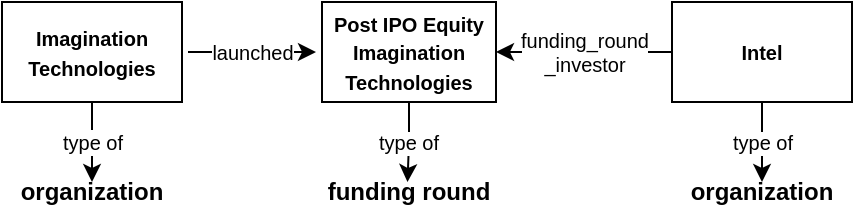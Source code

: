 <mxfile version="20.6.0" type="github">
  <diagram id="GhoEhMiK8DE2ekpjffyF" name="Page-1">
    <mxGraphModel dx="1038" dy="571" grid="1" gridSize="10" guides="1" tooltips="1" connect="1" arrows="1" fold="1" page="1" pageScale="1" pageWidth="850" pageHeight="1100" math="0" shadow="0">
      <root>
        <mxCell id="0" />
        <mxCell id="1" parent="0" />
        <mxCell id="0KBkOI2BfBEQl3GXZSKS-5" value="&lt;font style=&quot;font-size: 10px;&quot;&gt;type of&lt;/font&gt;" style="edgeStyle=orthogonalEdgeStyle;rounded=0;orthogonalLoop=1;jettySize=auto;html=1;exitX=0.5;exitY=1;exitDx=0;exitDy=0;" parent="1" source="0KBkOI2BfBEQl3GXZSKS-1" target="0KBkOI2BfBEQl3GXZSKS-3" edge="1">
          <mxGeometry relative="1" as="geometry" />
        </mxCell>
        <mxCell id="0KBkOI2BfBEQl3GXZSKS-7" value="launched" style="edgeStyle=orthogonalEdgeStyle;rounded=0;orthogonalLoop=1;jettySize=auto;html=1;exitX=1;exitY=0.5;exitDx=0;exitDy=0;entryX=0;entryY=0.5;entryDx=0;entryDy=0;fontSize=10;" parent="1" edge="1">
          <mxGeometry relative="1" as="geometry">
            <mxPoint x="116" y="215" as="sourcePoint" />
            <mxPoint x="180" y="215" as="targetPoint" />
          </mxGeometry>
        </mxCell>
        <mxCell id="0KBkOI2BfBEQl3GXZSKS-1" value="&lt;font style=&quot;font-size: 10px;&quot;&gt;&lt;b&gt;Imagination Technologies&lt;/b&gt;&lt;/font&gt;" style="rounded=0;whiteSpace=wrap;html=1;" parent="1" vertex="1">
          <mxGeometry x="23" y="190" width="90" height="50" as="geometry" />
        </mxCell>
        <mxCell id="0KBkOI2BfBEQl3GXZSKS-3" value="&lt;b&gt;organization&lt;/b&gt;" style="text;html=1;strokeColor=none;fillColor=none;align=center;verticalAlign=middle;whiteSpace=wrap;rounded=0;" parent="1" vertex="1">
          <mxGeometry x="38" y="280" width="60" height="10" as="geometry" />
        </mxCell>
        <mxCell id="0KBkOI2BfBEQl3GXZSKS-9" value="type of" style="edgeStyle=orthogonalEdgeStyle;rounded=0;orthogonalLoop=1;jettySize=auto;html=1;exitX=0.5;exitY=1;exitDx=0;exitDy=0;entryX=0.5;entryY=0;entryDx=0;entryDy=0;fontSize=10;" parent="1" source="0KBkOI2BfBEQl3GXZSKS-6" target="0KBkOI2BfBEQl3GXZSKS-8" edge="1">
          <mxGeometry relative="1" as="geometry" />
        </mxCell>
        <mxCell id="0KBkOI2BfBEQl3GXZSKS-6" value="&lt;font style=&quot;font-size: 10px;&quot;&gt;&lt;b&gt;Post IPO Equity Imagination Technologies&lt;/b&gt;&lt;/font&gt;" style="rounded=0;whiteSpace=wrap;html=1;" parent="1" vertex="1">
          <mxGeometry x="183" y="190" width="87" height="50" as="geometry" />
        </mxCell>
        <mxCell id="0KBkOI2BfBEQl3GXZSKS-8" value="&lt;b&gt;funding round&lt;/b&gt;" style="text;html=1;strokeColor=none;fillColor=none;align=center;verticalAlign=middle;whiteSpace=wrap;rounded=0;" parent="1" vertex="1">
          <mxGeometry x="179.5" y="280" width="92.5" height="10" as="geometry" />
        </mxCell>
        <mxCell id="0KBkOI2BfBEQl3GXZSKS-11" value="funding_round&lt;br&gt;_investor" style="edgeStyle=orthogonalEdgeStyle;rounded=0;orthogonalLoop=1;jettySize=auto;html=1;exitX=0;exitY=0.5;exitDx=0;exitDy=0;entryX=1;entryY=0.5;entryDx=0;entryDy=0;fontSize=10;" parent="1" source="0KBkOI2BfBEQl3GXZSKS-10" target="0KBkOI2BfBEQl3GXZSKS-6" edge="1">
          <mxGeometry relative="1" as="geometry" />
        </mxCell>
        <mxCell id="0KBkOI2BfBEQl3GXZSKS-13" value="type of" style="edgeStyle=orthogonalEdgeStyle;rounded=0;orthogonalLoop=1;jettySize=auto;html=1;exitX=0.5;exitY=1;exitDx=0;exitDy=0;entryX=0.5;entryY=0;entryDx=0;entryDy=0;fontSize=10;" parent="1" source="0KBkOI2BfBEQl3GXZSKS-10" target="0KBkOI2BfBEQl3GXZSKS-12" edge="1">
          <mxGeometry relative="1" as="geometry" />
        </mxCell>
        <mxCell id="0KBkOI2BfBEQl3GXZSKS-10" value="&lt;font style=&quot;font-size: 10px;&quot;&gt;&lt;b style=&quot;&quot;&gt;Intel&lt;/b&gt;&lt;/font&gt;" style="rounded=0;whiteSpace=wrap;html=1;" parent="1" vertex="1">
          <mxGeometry x="358" y="190" width="90" height="50" as="geometry" />
        </mxCell>
        <mxCell id="0KBkOI2BfBEQl3GXZSKS-12" value="&lt;b&gt;organization&lt;/b&gt;" style="text;html=1;strokeColor=none;fillColor=none;align=center;verticalAlign=middle;whiteSpace=wrap;rounded=0;" parent="1" vertex="1">
          <mxGeometry x="373" y="280" width="60" height="10" as="geometry" />
        </mxCell>
      </root>
    </mxGraphModel>
  </diagram>
</mxfile>
